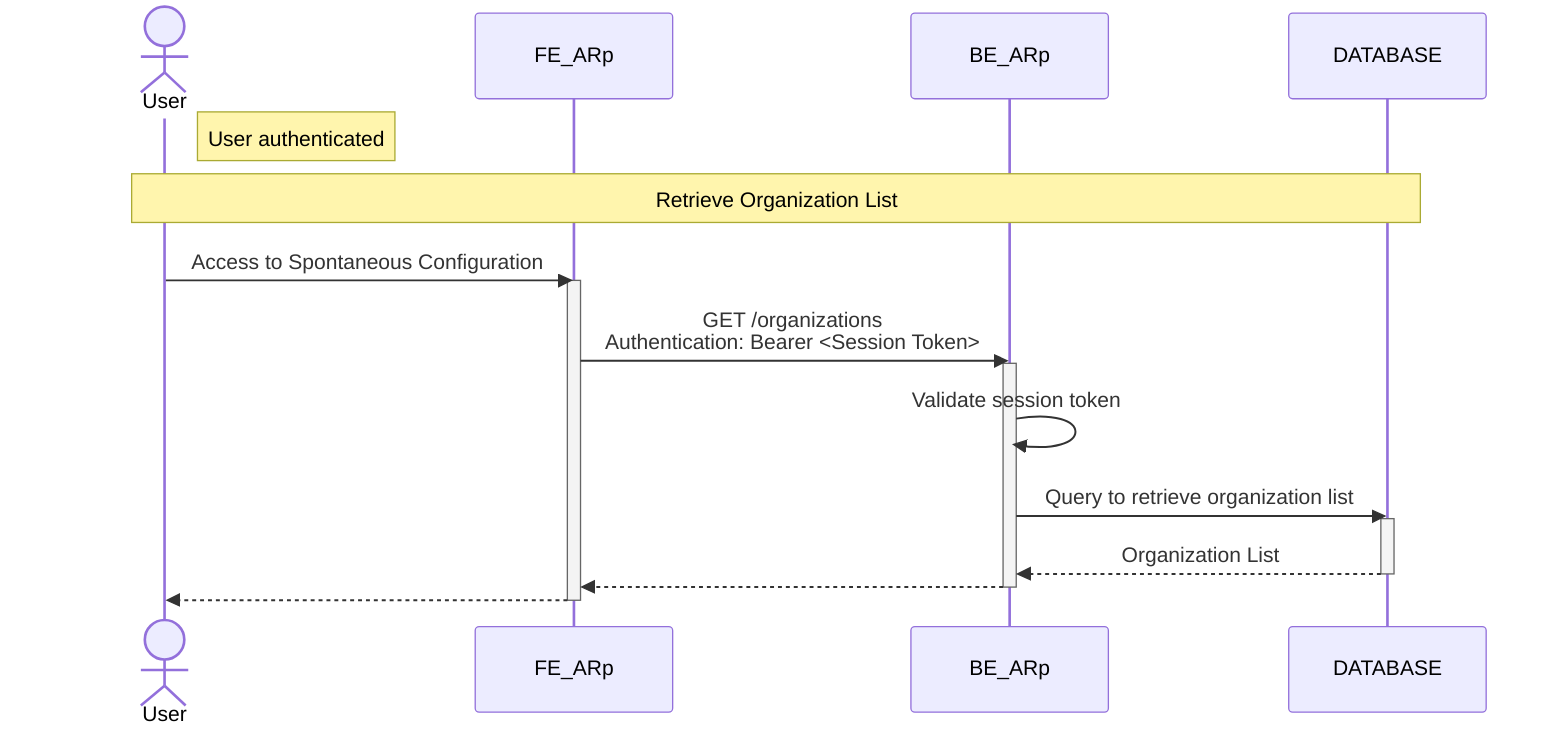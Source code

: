sequenceDiagram
actor User
participant FE_ARp
participant BE_ARp
participant DB as DATABASE

note right of User: User authenticated
note over User, DB : Retrieve Organization List
    User ->> FE_ARp : Access to Spontaneous Configuration
    activate FE_ARp
        FE_ARp ->> BE_ARp : GET /organizations <br> Authentication: Bearer <Session Token>
        activate BE_ARp
            BE_ARp ->> BE_ARp : Validate session token
            BE_ARp ->> DB : Query to retrieve organization list
            activate DB
                DB -->> BE_ARp : Organization List
            deactivate DB
            BE_ARp -->> FE_ARp : #
        deactivate BE_ARp
        FE_ARp -->> User: #
    deactivate FE_ARp